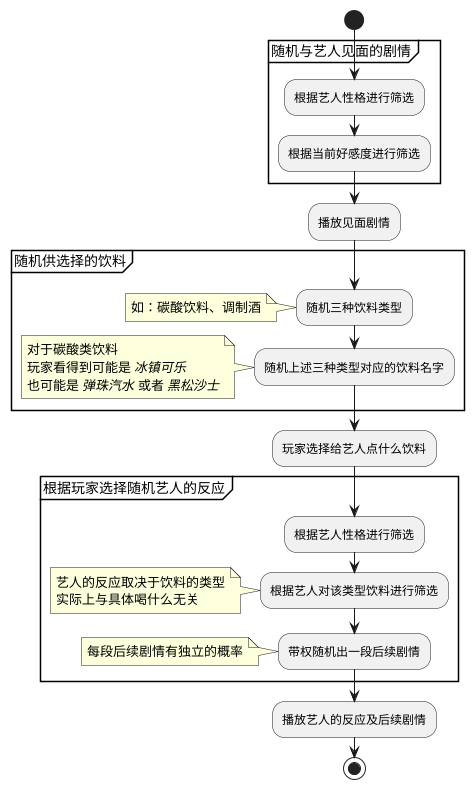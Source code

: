 @startuml
start

partition 随机与艺人见面的剧情 {
    :根据艺人性格进行筛选;
    :根据当前好感度进行筛选;
}
:播放见面剧情;

partition 随机供选择的饮料 {
    :随机三种饮料类型;
    note
    如：碳酸饮料、调制酒
    end note

    :随机上述三种类型对应的饮料名字;
    note
    对于碳酸类饮料
    玩家看得到可能是 <i>冰镇可乐</i>
    也可能是 <i>弹珠汽水</i> 或者 <i>黑松沙士</i>
    end note
}
:玩家选择给艺人点什么饮料;

partition 根据玩家选择随机艺人的反应 {
    :根据艺人性格进行筛选;
    :根据艺人对该类型饮料进行筛选;
    note
    艺人的反应取决于饮料的类型
    实际上与具体喝什么无关
    end note

    :带权随机出一段后续剧情;
    note
    每段后续剧情有独立的概率
    end note
}
:播放艺人的反应及后续剧情;

stop
@enduml